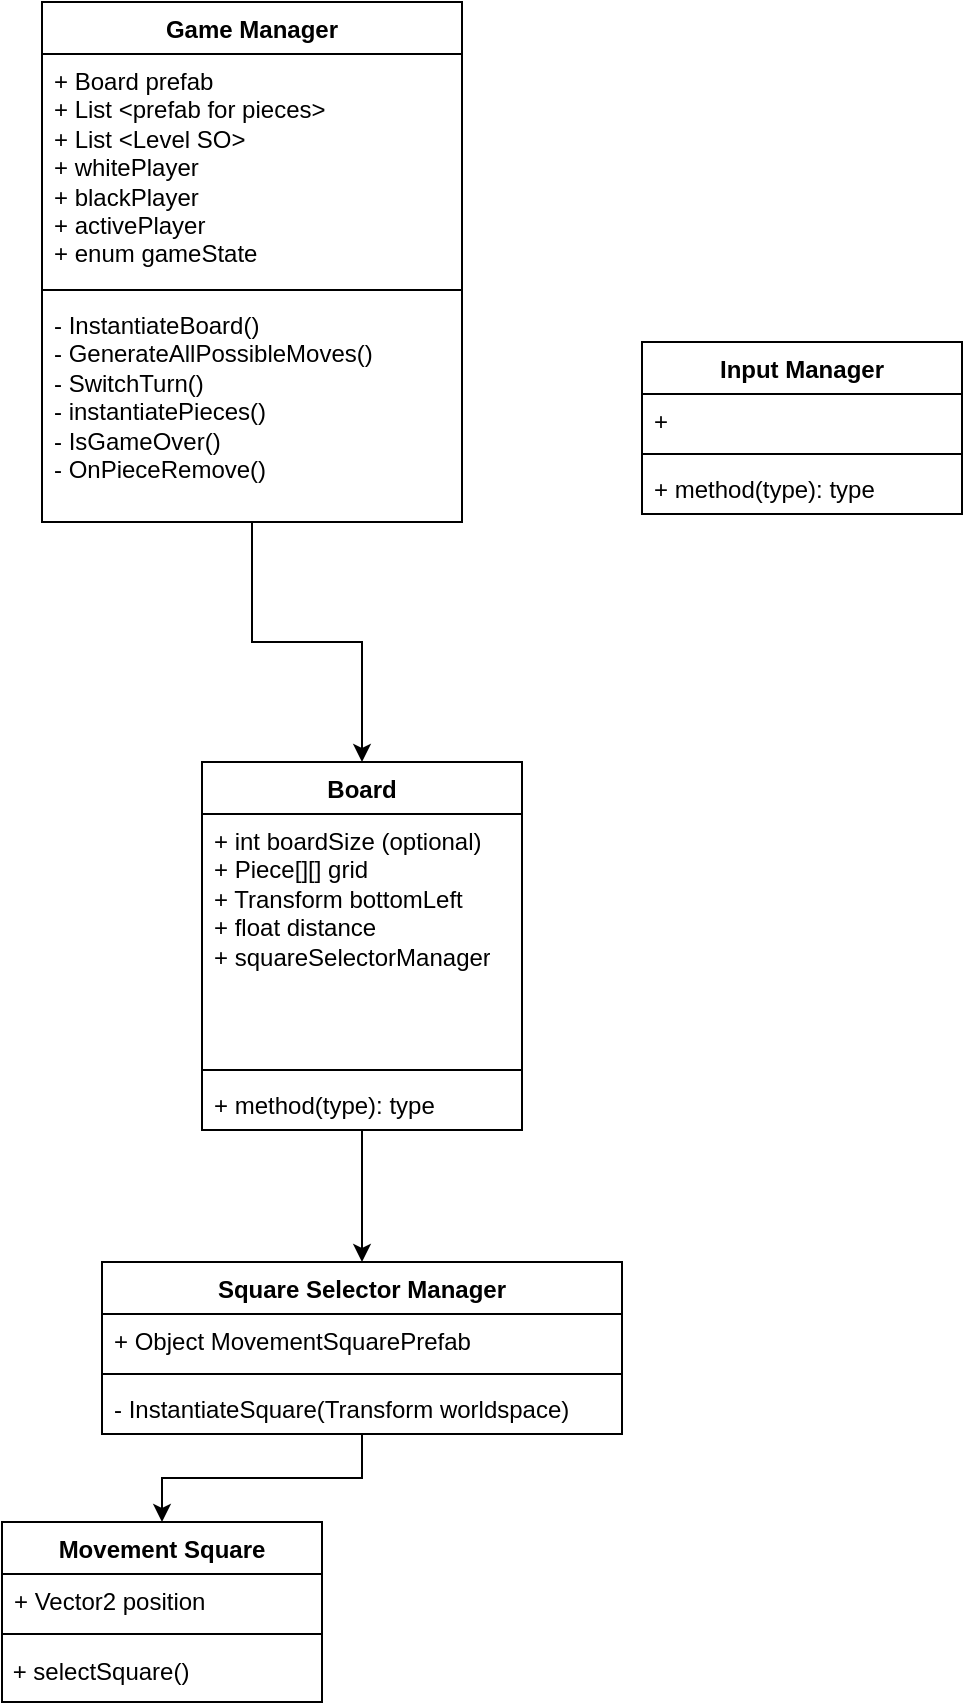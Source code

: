 <mxfile version="26.0.6">
  <diagram name="Page-1" id="kLYF4cSdOsvnM0RhAteQ">
    <mxGraphModel dx="1393" dy="755" grid="1" gridSize="10" guides="1" tooltips="1" connect="1" arrows="1" fold="1" page="1" pageScale="1" pageWidth="850" pageHeight="1100" math="0" shadow="0">
      <root>
        <mxCell id="0" />
        <mxCell id="1" parent="0" />
        <mxCell id="wDRm9eci69dv7bYKxMNr-11" style="edgeStyle=orthogonalEdgeStyle;rounded=0;orthogonalLoop=1;jettySize=auto;html=1;" edge="1" parent="1" source="ogwUzt5TBPCE8RQowMsZ-5" target="wDRm9eci69dv7bYKxMNr-5">
          <mxGeometry relative="1" as="geometry" />
        </mxCell>
        <mxCell id="ogwUzt5TBPCE8RQowMsZ-5" value="Game Manager" style="swimlane;fontStyle=1;align=center;verticalAlign=top;childLayout=stackLayout;horizontal=1;startSize=26;horizontalStack=0;resizeParent=1;resizeParentMax=0;resizeLast=0;collapsible=1;marginBottom=0;whiteSpace=wrap;html=1;" parent="1" vertex="1">
          <mxGeometry x="40" y="40" width="210" height="260" as="geometry" />
        </mxCell>
        <mxCell id="ogwUzt5TBPCE8RQowMsZ-6" value="+ Board prefab&lt;div&gt;+ List &amp;lt;prefab for pieces&amp;gt;&lt;/div&gt;&lt;div&gt;+ List &amp;lt;Level SO&amp;gt;&lt;br&gt;&lt;div&gt;+ whitePlayer&lt;/div&gt;&lt;/div&gt;&lt;div&gt;+ blackPlayer&lt;/div&gt;&lt;div&gt;+ activePlayer&lt;/div&gt;&lt;div&gt;+ enum gameState&lt;/div&gt;" style="text;strokeColor=none;fillColor=none;align=left;verticalAlign=top;spacingLeft=4;spacingRight=4;overflow=hidden;rotatable=0;points=[[0,0.5],[1,0.5]];portConstraint=eastwest;whiteSpace=wrap;html=1;" parent="ogwUzt5TBPCE8RQowMsZ-5" vertex="1">
          <mxGeometry y="26" width="210" height="114" as="geometry" />
        </mxCell>
        <mxCell id="ogwUzt5TBPCE8RQowMsZ-7" value="" style="line;strokeWidth=1;fillColor=none;align=left;verticalAlign=middle;spacingTop=-1;spacingLeft=3;spacingRight=3;rotatable=0;labelPosition=right;points=[];portConstraint=eastwest;strokeColor=inherit;" parent="ogwUzt5TBPCE8RQowMsZ-5" vertex="1">
          <mxGeometry y="140" width="210" height="8" as="geometry" />
        </mxCell>
        <mxCell id="ogwUzt5TBPCE8RQowMsZ-8" value="- InstantiateBoard()&lt;div&gt;- GenerateAllPossibleMoves()&lt;/div&gt;&lt;div&gt;- SwitchTurn()&lt;/div&gt;&lt;div&gt;- instantiatePieces()&lt;/div&gt;&lt;div&gt;- IsGameOver()&lt;/div&gt;&lt;div&gt;- OnPieceRemove()&lt;/div&gt;" style="text;strokeColor=none;fillColor=none;align=left;verticalAlign=top;spacingLeft=4;spacingRight=4;overflow=hidden;rotatable=0;points=[[0,0.5],[1,0.5]];portConstraint=eastwest;whiteSpace=wrap;html=1;" parent="ogwUzt5TBPCE8RQowMsZ-5" vertex="1">
          <mxGeometry y="148" width="210" height="112" as="geometry" />
        </mxCell>
        <mxCell id="wDRm9eci69dv7bYKxMNr-1" value="Movement Square" style="swimlane;fontStyle=1;align=center;verticalAlign=top;childLayout=stackLayout;horizontal=1;startSize=26;horizontalStack=0;resizeParent=1;resizeParentMax=0;resizeLast=0;collapsible=1;marginBottom=0;whiteSpace=wrap;html=1;" vertex="1" parent="1">
          <mxGeometry x="20" y="800" width="160" height="90" as="geometry" />
        </mxCell>
        <mxCell id="wDRm9eci69dv7bYKxMNr-2" value="+ Vector2 position" style="text;strokeColor=none;fillColor=none;align=left;verticalAlign=top;spacingLeft=4;spacingRight=4;overflow=hidden;rotatable=0;points=[[0,0.5],[1,0.5]];portConstraint=eastwest;whiteSpace=wrap;html=1;" vertex="1" parent="wDRm9eci69dv7bYKxMNr-1">
          <mxGeometry y="26" width="160" height="26" as="geometry" />
        </mxCell>
        <mxCell id="wDRm9eci69dv7bYKxMNr-3" value="" style="line;strokeWidth=1;fillColor=none;align=left;verticalAlign=middle;spacingTop=-1;spacingLeft=3;spacingRight=3;rotatable=0;labelPosition=right;points=[];portConstraint=eastwest;strokeColor=inherit;" vertex="1" parent="wDRm9eci69dv7bYKxMNr-1">
          <mxGeometry y="52" width="160" height="8" as="geometry" />
        </mxCell>
        <mxCell id="wDRm9eci69dv7bYKxMNr-18" value="&amp;nbsp;+ selectSquare()" style="text;html=1;align=left;verticalAlign=middle;resizable=0;points=[];autosize=1;strokeColor=none;fillColor=none;" vertex="1" parent="wDRm9eci69dv7bYKxMNr-1">
          <mxGeometry y="60" width="160" height="30" as="geometry" />
        </mxCell>
        <mxCell id="wDRm9eci69dv7bYKxMNr-17" style="edgeStyle=orthogonalEdgeStyle;rounded=0;orthogonalLoop=1;jettySize=auto;html=1;entryX=0.5;entryY=0;entryDx=0;entryDy=0;" edge="1" parent="1" source="wDRm9eci69dv7bYKxMNr-5" target="wDRm9eci69dv7bYKxMNr-12">
          <mxGeometry relative="1" as="geometry" />
        </mxCell>
        <mxCell id="wDRm9eci69dv7bYKxMNr-5" value="Board" style="swimlane;fontStyle=1;align=center;verticalAlign=top;childLayout=stackLayout;horizontal=1;startSize=26;horizontalStack=0;resizeParent=1;resizeParentMax=0;resizeLast=0;collapsible=1;marginBottom=0;whiteSpace=wrap;html=1;" vertex="1" parent="1">
          <mxGeometry x="120" y="420" width="160" height="184" as="geometry" />
        </mxCell>
        <mxCell id="wDRm9eci69dv7bYKxMNr-6" value="+ int boardSize (optional)&lt;div&gt;+ Piece[][] grid&lt;/div&gt;&lt;div&gt;+ Transform bottomLeft&lt;/div&gt;&lt;div&gt;+ float distance&lt;/div&gt;&lt;div&gt;+ squareSelectorManager&lt;/div&gt;&lt;div&gt;&lt;br&gt;&lt;/div&gt;" style="text;strokeColor=none;fillColor=none;align=left;verticalAlign=top;spacingLeft=4;spacingRight=4;overflow=hidden;rotatable=0;points=[[0,0.5],[1,0.5]];portConstraint=eastwest;whiteSpace=wrap;html=1;" vertex="1" parent="wDRm9eci69dv7bYKxMNr-5">
          <mxGeometry y="26" width="160" height="124" as="geometry" />
        </mxCell>
        <mxCell id="wDRm9eci69dv7bYKxMNr-7" value="" style="line;strokeWidth=1;fillColor=none;align=left;verticalAlign=middle;spacingTop=-1;spacingLeft=3;spacingRight=3;rotatable=0;labelPosition=right;points=[];portConstraint=eastwest;strokeColor=inherit;" vertex="1" parent="wDRm9eci69dv7bYKxMNr-5">
          <mxGeometry y="150" width="160" height="8" as="geometry" />
        </mxCell>
        <mxCell id="wDRm9eci69dv7bYKxMNr-8" value="+ method(type): type" style="text;strokeColor=none;fillColor=none;align=left;verticalAlign=top;spacingLeft=4;spacingRight=4;overflow=hidden;rotatable=0;points=[[0,0.5],[1,0.5]];portConstraint=eastwest;whiteSpace=wrap;html=1;" vertex="1" parent="wDRm9eci69dv7bYKxMNr-5">
          <mxGeometry y="158" width="160" height="26" as="geometry" />
        </mxCell>
        <mxCell id="wDRm9eci69dv7bYKxMNr-16" style="edgeStyle=orthogonalEdgeStyle;rounded=0;orthogonalLoop=1;jettySize=auto;html=1;entryX=0.5;entryY=0;entryDx=0;entryDy=0;" edge="1" parent="1" source="wDRm9eci69dv7bYKxMNr-12" target="wDRm9eci69dv7bYKxMNr-1">
          <mxGeometry relative="1" as="geometry" />
        </mxCell>
        <mxCell id="wDRm9eci69dv7bYKxMNr-12" value="Square Selector Manager" style="swimlane;fontStyle=1;align=center;verticalAlign=top;childLayout=stackLayout;horizontal=1;startSize=26;horizontalStack=0;resizeParent=1;resizeParentMax=0;resizeLast=0;collapsible=1;marginBottom=0;whiteSpace=wrap;html=1;" vertex="1" parent="1">
          <mxGeometry x="70" y="670" width="260" height="86" as="geometry" />
        </mxCell>
        <mxCell id="wDRm9eci69dv7bYKxMNr-13" value="+ Object MovementSquarePrefab" style="text;strokeColor=none;fillColor=none;align=left;verticalAlign=top;spacingLeft=4;spacingRight=4;overflow=hidden;rotatable=0;points=[[0,0.5],[1,0.5]];portConstraint=eastwest;whiteSpace=wrap;html=1;" vertex="1" parent="wDRm9eci69dv7bYKxMNr-12">
          <mxGeometry y="26" width="260" height="26" as="geometry" />
        </mxCell>
        <mxCell id="wDRm9eci69dv7bYKxMNr-14" value="" style="line;strokeWidth=1;fillColor=none;align=left;verticalAlign=middle;spacingTop=-1;spacingLeft=3;spacingRight=3;rotatable=0;labelPosition=right;points=[];portConstraint=eastwest;strokeColor=inherit;" vertex="1" parent="wDRm9eci69dv7bYKxMNr-12">
          <mxGeometry y="52" width="260" height="8" as="geometry" />
        </mxCell>
        <mxCell id="wDRm9eci69dv7bYKxMNr-15" value="- InstantiateSquare(Transform worldspace)" style="text;strokeColor=none;fillColor=none;align=left;verticalAlign=top;spacingLeft=4;spacingRight=4;overflow=hidden;rotatable=0;points=[[0,0.5],[1,0.5]];portConstraint=eastwest;whiteSpace=wrap;html=1;" vertex="1" parent="wDRm9eci69dv7bYKxMNr-12">
          <mxGeometry y="60" width="260" height="26" as="geometry" />
        </mxCell>
        <mxCell id="wDRm9eci69dv7bYKxMNr-19" value="Input Manager" style="swimlane;fontStyle=1;align=center;verticalAlign=top;childLayout=stackLayout;horizontal=1;startSize=26;horizontalStack=0;resizeParent=1;resizeParentMax=0;resizeLast=0;collapsible=1;marginBottom=0;whiteSpace=wrap;html=1;" vertex="1" parent="1">
          <mxGeometry x="340" y="210" width="160" height="86" as="geometry" />
        </mxCell>
        <mxCell id="wDRm9eci69dv7bYKxMNr-20" value="+&amp;nbsp;" style="text;strokeColor=none;fillColor=none;align=left;verticalAlign=top;spacingLeft=4;spacingRight=4;overflow=hidden;rotatable=0;points=[[0,0.5],[1,0.5]];portConstraint=eastwest;whiteSpace=wrap;html=1;" vertex="1" parent="wDRm9eci69dv7bYKxMNr-19">
          <mxGeometry y="26" width="160" height="26" as="geometry" />
        </mxCell>
        <mxCell id="wDRm9eci69dv7bYKxMNr-21" value="" style="line;strokeWidth=1;fillColor=none;align=left;verticalAlign=middle;spacingTop=-1;spacingLeft=3;spacingRight=3;rotatable=0;labelPosition=right;points=[];portConstraint=eastwest;strokeColor=inherit;" vertex="1" parent="wDRm9eci69dv7bYKxMNr-19">
          <mxGeometry y="52" width="160" height="8" as="geometry" />
        </mxCell>
        <mxCell id="wDRm9eci69dv7bYKxMNr-22" value="+ method(type): type" style="text;strokeColor=none;fillColor=none;align=left;verticalAlign=top;spacingLeft=4;spacingRight=4;overflow=hidden;rotatable=0;points=[[0,0.5],[1,0.5]];portConstraint=eastwest;whiteSpace=wrap;html=1;" vertex="1" parent="wDRm9eci69dv7bYKxMNr-19">
          <mxGeometry y="60" width="160" height="26" as="geometry" />
        </mxCell>
      </root>
    </mxGraphModel>
  </diagram>
</mxfile>
